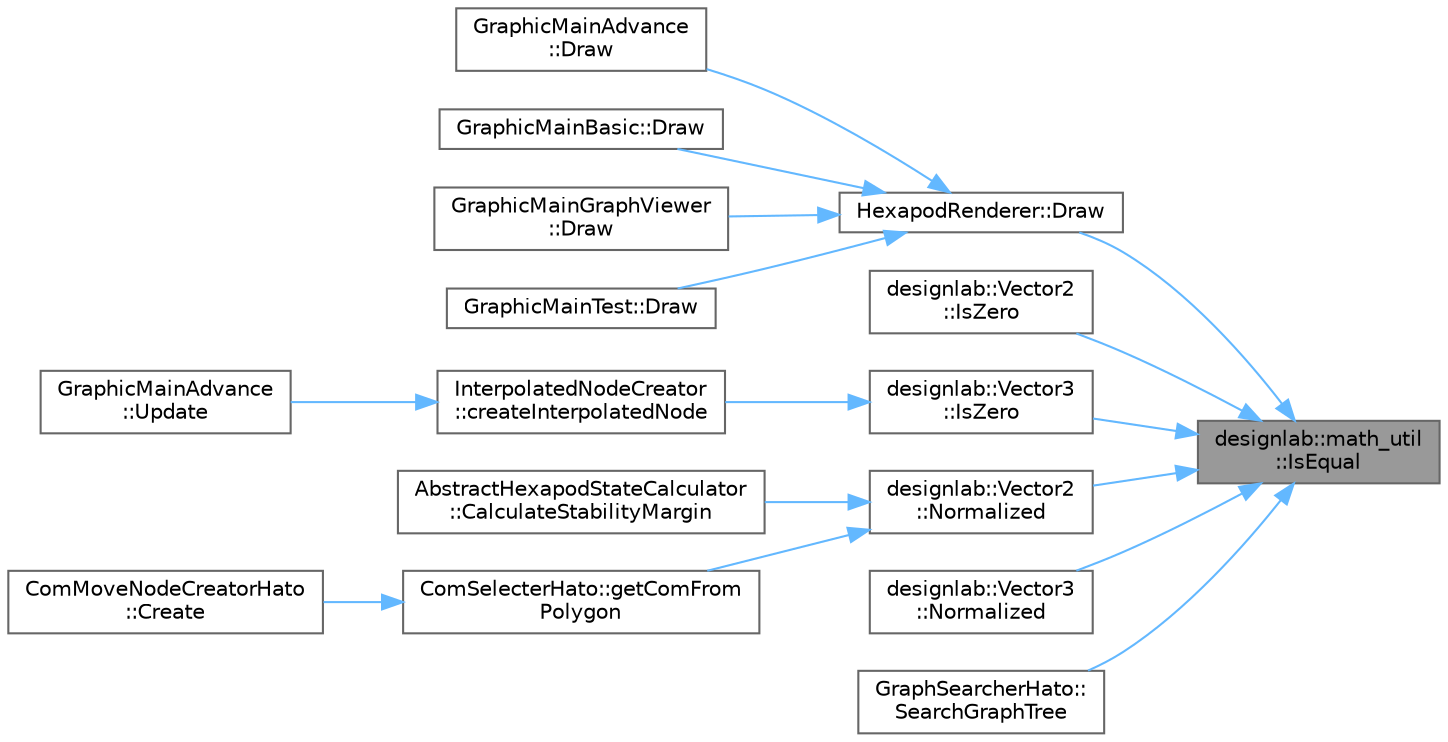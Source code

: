 digraph "designlab::math_util::IsEqual"
{
 // LATEX_PDF_SIZE
  bgcolor="transparent";
  edge [fontname=Helvetica,fontsize=10,labelfontname=Helvetica,labelfontsize=10];
  node [fontname=Helvetica,fontsize=10,shape=box,height=0.2,width=0.4];
  rankdir="RL";
  Node1 [id="Node000001",label="designlab::math_util\l::IsEqual",height=0.2,width=0.4,color="gray40", fillcolor="grey60", style="filled", fontcolor="black",tooltip="C++において，小数同士の計算は誤差が出てしまう．誤差込みで値が等しいか調べる．"];
  Node1 -> Node2 [id="edge1_Node000001_Node000002",dir="back",color="steelblue1",style="solid",tooltip=" "];
  Node2 [id="Node000002",label="HexapodRenderer::Draw",height=0.2,width=0.4,color="grey40", fillcolor="white", style="filled",URL="$class_hexapod_renderer.html#a8eae43f9a83c964275d97cd9c73d9451",tooltip="ロボットを3D空間に描画する．"];
  Node2 -> Node3 [id="edge2_Node000002_Node000003",dir="back",color="steelblue1",style="solid",tooltip=" "];
  Node3 [id="Node000003",label="GraphicMainAdvance\l::Draw",height=0.2,width=0.4,color="grey40", fillcolor="white", style="filled",URL="$class_graphic_main_advance.html#a6692e76b6ea8bf3bc16f7e22c0feccbb",tooltip="描画を行う．ここでは描画系の処理のみを行い内部のデータを更新しないためconstを付けている．純粋仮想関数．"];
  Node2 -> Node4 [id="edge3_Node000002_Node000004",dir="back",color="steelblue1",style="solid",tooltip=" "];
  Node4 [id="Node000004",label="GraphicMainBasic::Draw",height=0.2,width=0.4,color="grey40", fillcolor="white", style="filled",URL="$class_graphic_main_basic.html#a1e698ba2d3c8d10a78d37f1be466b061",tooltip="描画を行う．ここでは描画系の処理のみを行い内部のデータを更新しないためconstを付けている．純粋仮想関数．"];
  Node2 -> Node5 [id="edge4_Node000002_Node000005",dir="back",color="steelblue1",style="solid",tooltip=" "];
  Node5 [id="Node000005",label="GraphicMainGraphViewer\l::Draw",height=0.2,width=0.4,color="grey40", fillcolor="white", style="filled",URL="$class_graphic_main_graph_viewer.html#a14795bbb91d4226833221de9ca9f8d8e",tooltip="描画を行う．ここでは描画系の処理のみを行い内部のデータを更新しないためconstを付けている．純粋仮想関数．"];
  Node2 -> Node6 [id="edge5_Node000002_Node000006",dir="back",color="steelblue1",style="solid",tooltip=" "];
  Node6 [id="Node000006",label="GraphicMainTest::Draw",height=0.2,width=0.4,color="grey40", fillcolor="white", style="filled",URL="$class_graphic_main_test.html#a89739811751658e7ad119ceb81eba60d",tooltip="描画を行う．ここでは描画系の処理のみを行い内部のデータを更新しないためconstを付けている．純粋仮想関数．"];
  Node1 -> Node7 [id="edge6_Node000001_Node000007",dir="back",color="steelblue1",style="solid",tooltip=" "];
  Node7 [id="Node000007",label="designlab::Vector2\l::IsZero",height=0.2,width=0.4,color="grey40", fillcolor="white", style="filled",URL="$structdesignlab_1_1_vector2.html#a67434ecbe53d7a4c06d0fdc08e1467ca",tooltip="このベクトルが0ならばtrue"];
  Node1 -> Node8 [id="edge7_Node000001_Node000008",dir="back",color="steelblue1",style="solid",tooltip=" "];
  Node8 [id="Node000008",label="designlab::Vector3\l::IsZero",height=0.2,width=0.4,color="grey40", fillcolor="white", style="filled",URL="$structdesignlab_1_1_vector3.html#a1a61d0a698b66fe9a856d539cec42925",tooltip="x,y,zともに絶対値が許容誤差以下の値ならばtrueを返す．"];
  Node8 -> Node9 [id="edge8_Node000008_Node000009",dir="back",color="steelblue1",style="solid",tooltip=" "];
  Node9 [id="Node000009",label="InterpolatedNodeCreator\l::createInterpolatedNode",height=0.2,width=0.4,color="grey40", fillcolor="white", style="filled",URL="$class_interpolated_node_creator.html#acc9e16ae23501fda19b769660249110d",tooltip="ノード間を補間する"];
  Node9 -> Node10 [id="edge9_Node000009_Node000010",dir="back",color="steelblue1",style="solid",tooltip=" "];
  Node10 [id="Node000010",label="GraphicMainAdvance\l::Update",height=0.2,width=0.4,color="grey40", fillcolor="white", style="filled",URL="$class_graphic_main_advance.html#ace2690c4ee9863eb356b7dc352cc9c9d",tooltip="描画画面の更新を行う．純粋仮想関数のため，継承先では必ずoverrideする必要がある．"];
  Node1 -> Node11 [id="edge10_Node000001_Node000011",dir="back",color="steelblue1",style="solid",tooltip=" "];
  Node11 [id="Node000011",label="designlab::Vector2\l::Normalized",height=0.2,width=0.4,color="grey40", fillcolor="white", style="filled",URL="$structdesignlab_1_1_vector2.html#a5e5ac52da083256f0c976aa89b552393",tooltip="このベクトルを正規化したベクトルを返す"];
  Node11 -> Node12 [id="edge11_Node000011_Node000012",dir="back",color="steelblue1",style="solid",tooltip=" "];
  Node12 [id="Node000012",label="AbstractHexapodStateCalculator\l::CalculateStabilityMargin",height=0.2,width=0.4,color="grey40", fillcolor="white", style="filled",URL="$class_abstract_hexapod_state_calculator.html#af40c67bb064772da2c58953e20f41713",tooltip="安定余裕(Stability Margin))を計算する．詳しくは「不整地における歩行機械の静的安定性評価基準」という論文を読んで欲しい   接地脚を繋いで作られる多角形の辺と重心の距離の最小値を計算す..."];
  Node11 -> Node13 [id="edge12_Node000011_Node000013",dir="back",color="steelblue1",style="solid",tooltip=" "];
  Node13 [id="Node000013",label="ComSelecterHato::getComFrom\lPolygon",height=0.2,width=0.4,color="grey40", fillcolor="white", style="filled",URL="$class_com_selecter_hato.html#aeca84ba1278b85b88bf741e40cab0bba",tooltip="重心を求める"];
  Node13 -> Node14 [id="edge13_Node000013_Node000014",dir="back",color="steelblue1",style="solid",tooltip=" "];
  Node14 [id="Node000014",label="ComMoveNodeCreatorHato\l::Create",height=0.2,width=0.4,color="grey40", fillcolor="white", style="filled",URL="$class_com_move_node_creator_hato.html#afbbbd68e3defbeef200f8c4c10013297",tooltip="現在のノードから次のノード群を生成する"];
  Node1 -> Node15 [id="edge14_Node000001_Node000015",dir="back",color="steelblue1",style="solid",tooltip=" "];
  Node15 [id="Node000015",label="designlab::Vector3\l::Normalized",height=0.2,width=0.4,color="grey40", fillcolor="white", style="filled",URL="$structdesignlab_1_1_vector3.html#a6ef61528382ebb4f067dc66a3abce6e5",tooltip="単位ベクトルを返す．normalizeとは，ベクトルを正規化（単位ベクトルに変換）する操作を表す．絶対値が0のベクトルを使用しないこと!"];
  Node1 -> Node16 [id="edge15_Node000001_Node000016",dir="back",color="steelblue1",style="solid",tooltip=" "];
  Node16 [id="Node000016",label="GraphSearcherHato::\lSearchGraphTree",height=0.2,width=0.4,color="grey40", fillcolor="white", style="filled",URL="$class_graph_searcher_hato.html#a8d72dfb367f3ee593dd3519f9d665378",tooltip="グラフを受け取り，その中から最適な次の動作を出力する．"];
}
